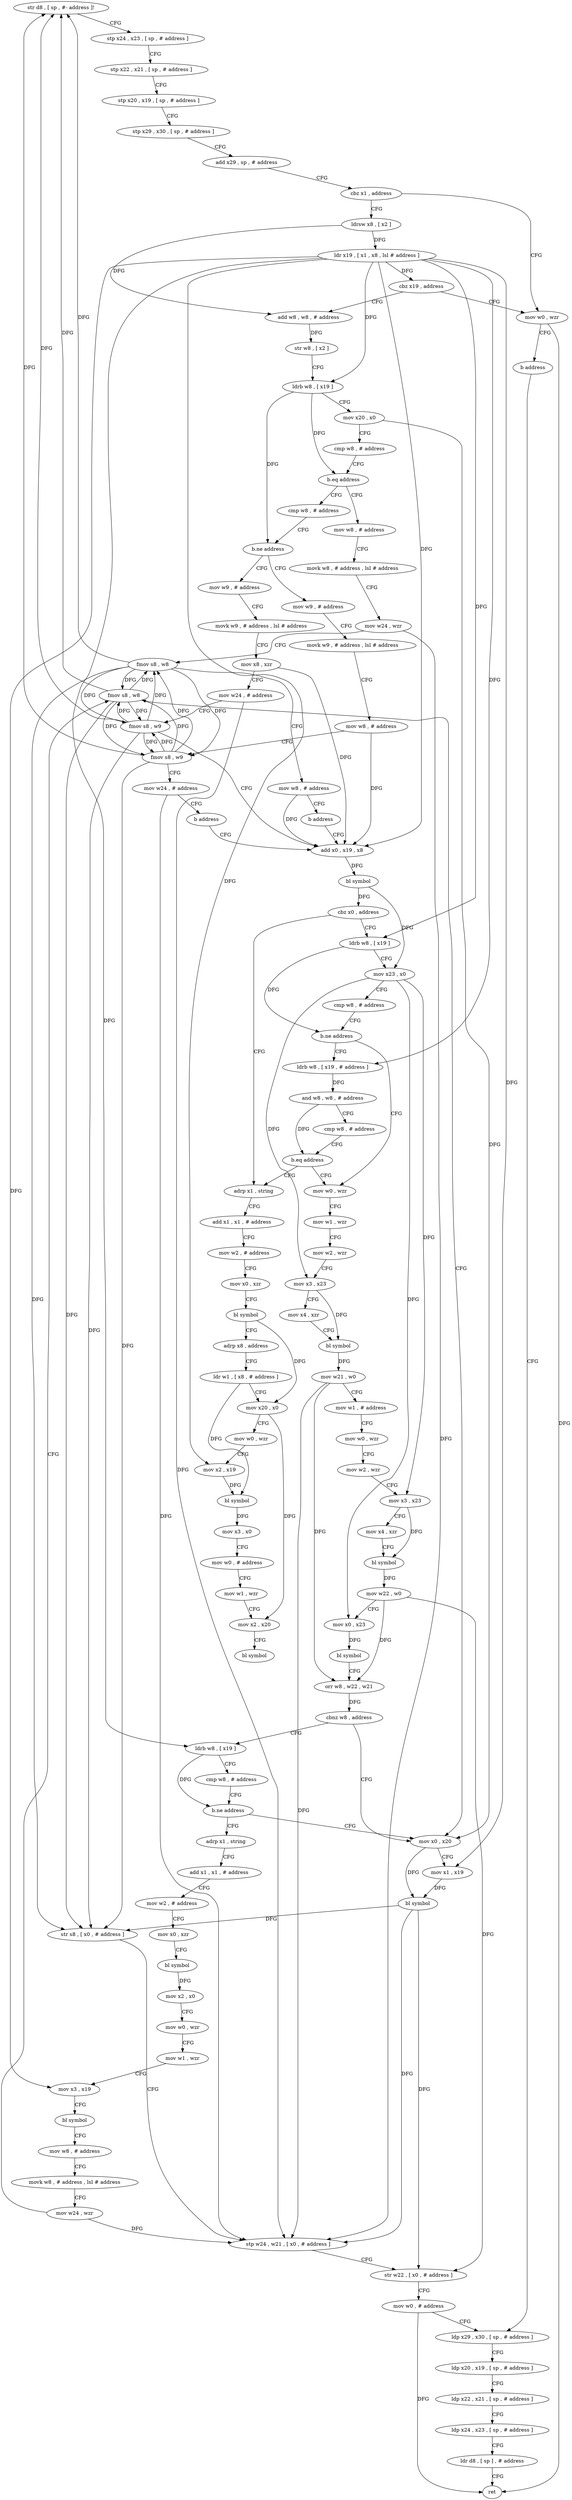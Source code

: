 digraph "func" {
"4251076" [label = "str d8 , [ sp , #- address ]!" ]
"4251080" [label = "stp x24 , x23 , [ sp , # address ]" ]
"4251084" [label = "stp x22 , x21 , [ sp , # address ]" ]
"4251088" [label = "stp x20 , x19 , [ sp , # address ]" ]
"4251092" [label = "stp x29 , x30 , [ sp , # address ]" ]
"4251096" [label = "add x29 , sp , # address" ]
"4251100" [label = "cbz x1 , address" ]
"4251172" [label = "mov w0 , wzr" ]
"4251104" [label = "ldrsw x8 , [ x2 ]" ]
"4251176" [label = "b address" ]
"4251436" [label = "ldp x29 , x30 , [ sp , # address ]" ]
"4251108" [label = "ldr x19 , [ x1 , x8 , lsl # address ]" ]
"4251112" [label = "cbz x19 , address" ]
"4251116" [label = "add w8 , w8 , # address" ]
"4251440" [label = "ldp x20 , x19 , [ sp , # address ]" ]
"4251444" [label = "ldp x22 , x21 , [ sp , # address ]" ]
"4251448" [label = "ldp x24 , x23 , [ sp , # address ]" ]
"4251452" [label = "ldr d8 , [ sp ] , # address" ]
"4251456" [label = "ret" ]
"4251120" [label = "str w8 , [ x2 ]" ]
"4251124" [label = "ldrb w8 , [ x19 ]" ]
"4251128" [label = "mov x20 , x0" ]
"4251132" [label = "cmp w8 , # address" ]
"4251136" [label = "b.eq address" ]
"4251180" [label = "mov w8 , # address" ]
"4251140" [label = "cmp w8 , # address" ]
"4251184" [label = "movk w8 , # address , lsl # address" ]
"4251188" [label = "mov w24 , wzr" ]
"4251192" [label = "fmov s8 , w8" ]
"4251196" [label = "mov w8 , # address" ]
"4251200" [label = "b address" ]
"4251224" [label = "add x0 , x19 , x8" ]
"4251144" [label = "b.ne address" ]
"4251204" [label = "mov w9 , # address" ]
"4251148" [label = "mov w9 , # address" ]
"4251228" [label = "bl symbol" ]
"4251232" [label = "cbz x0 , address" ]
"4251460" [label = "adrp x1 , string" ]
"4251236" [label = "ldrb w8 , [ x19 ]" ]
"4251208" [label = "movk w9 , # address , lsl # address" ]
"4251212" [label = "mov x8 , xzr" ]
"4251216" [label = "mov w24 , # address" ]
"4251220" [label = "fmov s8 , w9" ]
"4251152" [label = "movk w9 , # address , lsl # address" ]
"4251156" [label = "mov w8 , # address" ]
"4251160" [label = "fmov s8 , w9" ]
"4251164" [label = "mov w24 , # address" ]
"4251168" [label = "b address" ]
"4251464" [label = "add x1 , x1 , # address" ]
"4251468" [label = "mov w2 , # address" ]
"4251472" [label = "mov x0 , xzr" ]
"4251476" [label = "bl symbol" ]
"4251480" [label = "adrp x8 , address" ]
"4251484" [label = "ldr w1 , [ x8 , # address ]" ]
"4251488" [label = "mov x20 , x0" ]
"4251492" [label = "mov w0 , wzr" ]
"4251496" [label = "mov x2 , x19" ]
"4251500" [label = "bl symbol" ]
"4251504" [label = "mov x3 , x0" ]
"4251508" [label = "mov w0 , # address" ]
"4251512" [label = "mov w1 , wzr" ]
"4251516" [label = "mov x2 , x20" ]
"4251520" [label = "bl symbol" ]
"4251240" [label = "mov x23 , x0" ]
"4251244" [label = "cmp w8 , # address" ]
"4251248" [label = "b.ne address" ]
"4251268" [label = "mov w0 , wzr" ]
"4251252" [label = "ldrb w8 , [ x19 , # address ]" ]
"4251272" [label = "mov w1 , wzr" ]
"4251276" [label = "mov w2 , wzr" ]
"4251280" [label = "mov x3 , x23" ]
"4251284" [label = "mov x4 , xzr" ]
"4251288" [label = "bl symbol" ]
"4251292" [label = "mov w21 , w0" ]
"4251296" [label = "mov w1 , # address" ]
"4251300" [label = "mov w0 , wzr" ]
"4251304" [label = "mov w2 , wzr" ]
"4251308" [label = "mov x3 , x23" ]
"4251312" [label = "mov x4 , xzr" ]
"4251316" [label = "bl symbol" ]
"4251320" [label = "mov w22 , w0" ]
"4251324" [label = "mov x0 , x23" ]
"4251328" [label = "bl symbol" ]
"4251332" [label = "orr w8 , w22 , w21" ]
"4251336" [label = "cbnz w8 , address" ]
"4251408" [label = "mov x0 , x20" ]
"4251340" [label = "ldrb w8 , [ x19 ]" ]
"4251256" [label = "and w8 , w8 , # address" ]
"4251260" [label = "cmp w8 , # address" ]
"4251264" [label = "b.eq address" ]
"4251412" [label = "mov x1 , x19" ]
"4251416" [label = "bl symbol" ]
"4251420" [label = "str s8 , [ x0 , # address ]" ]
"4251424" [label = "stp w24 , w21 , [ x0 , # address ]" ]
"4251428" [label = "str w22 , [ x0 , # address ]" ]
"4251432" [label = "mov w0 , # address" ]
"4251344" [label = "cmp w8 , # address" ]
"4251348" [label = "b.ne address" ]
"4251352" [label = "adrp x1 , string" ]
"4251356" [label = "add x1 , x1 , # address" ]
"4251360" [label = "mov w2 , # address" ]
"4251364" [label = "mov x0 , xzr" ]
"4251368" [label = "bl symbol" ]
"4251372" [label = "mov x2 , x0" ]
"4251376" [label = "mov w0 , wzr" ]
"4251380" [label = "mov w1 , wzr" ]
"4251384" [label = "mov x3 , x19" ]
"4251388" [label = "bl symbol" ]
"4251392" [label = "mov w8 , # address" ]
"4251396" [label = "movk w8 , # address , lsl # address" ]
"4251400" [label = "mov w24 , wzr" ]
"4251404" [label = "fmov s8 , w8" ]
"4251076" -> "4251080" [ label = "CFG" ]
"4251080" -> "4251084" [ label = "CFG" ]
"4251084" -> "4251088" [ label = "CFG" ]
"4251088" -> "4251092" [ label = "CFG" ]
"4251092" -> "4251096" [ label = "CFG" ]
"4251096" -> "4251100" [ label = "CFG" ]
"4251100" -> "4251172" [ label = "CFG" ]
"4251100" -> "4251104" [ label = "CFG" ]
"4251172" -> "4251176" [ label = "CFG" ]
"4251172" -> "4251456" [ label = "DFG" ]
"4251104" -> "4251108" [ label = "DFG" ]
"4251104" -> "4251116" [ label = "DFG" ]
"4251176" -> "4251436" [ label = "CFG" ]
"4251436" -> "4251440" [ label = "CFG" ]
"4251108" -> "4251112" [ label = "DFG" ]
"4251108" -> "4251124" [ label = "DFG" ]
"4251108" -> "4251224" [ label = "DFG" ]
"4251108" -> "4251496" [ label = "DFG" ]
"4251108" -> "4251236" [ label = "DFG" ]
"4251108" -> "4251252" [ label = "DFG" ]
"4251108" -> "4251412" [ label = "DFG" ]
"4251108" -> "4251340" [ label = "DFG" ]
"4251108" -> "4251384" [ label = "DFG" ]
"4251112" -> "4251172" [ label = "CFG" ]
"4251112" -> "4251116" [ label = "CFG" ]
"4251116" -> "4251120" [ label = "DFG" ]
"4251440" -> "4251444" [ label = "CFG" ]
"4251444" -> "4251448" [ label = "CFG" ]
"4251448" -> "4251452" [ label = "CFG" ]
"4251452" -> "4251456" [ label = "CFG" ]
"4251120" -> "4251124" [ label = "CFG" ]
"4251124" -> "4251128" [ label = "CFG" ]
"4251124" -> "4251136" [ label = "DFG" ]
"4251124" -> "4251144" [ label = "DFG" ]
"4251128" -> "4251132" [ label = "CFG" ]
"4251128" -> "4251408" [ label = "DFG" ]
"4251132" -> "4251136" [ label = "CFG" ]
"4251136" -> "4251180" [ label = "CFG" ]
"4251136" -> "4251140" [ label = "CFG" ]
"4251180" -> "4251184" [ label = "CFG" ]
"4251140" -> "4251144" [ label = "CFG" ]
"4251184" -> "4251188" [ label = "CFG" ]
"4251188" -> "4251192" [ label = "CFG" ]
"4251188" -> "4251424" [ label = "DFG" ]
"4251192" -> "4251196" [ label = "CFG" ]
"4251192" -> "4251076" [ label = "DFG" ]
"4251192" -> "4251220" [ label = "DFG" ]
"4251192" -> "4251160" [ label = "DFG" ]
"4251192" -> "4251420" [ label = "DFG" ]
"4251192" -> "4251404" [ label = "DFG" ]
"4251196" -> "4251200" [ label = "CFG" ]
"4251196" -> "4251224" [ label = "DFG" ]
"4251200" -> "4251224" [ label = "CFG" ]
"4251224" -> "4251228" [ label = "DFG" ]
"4251144" -> "4251204" [ label = "CFG" ]
"4251144" -> "4251148" [ label = "CFG" ]
"4251204" -> "4251208" [ label = "CFG" ]
"4251148" -> "4251152" [ label = "CFG" ]
"4251228" -> "4251232" [ label = "DFG" ]
"4251228" -> "4251240" [ label = "DFG" ]
"4251232" -> "4251460" [ label = "CFG" ]
"4251232" -> "4251236" [ label = "CFG" ]
"4251460" -> "4251464" [ label = "CFG" ]
"4251236" -> "4251240" [ label = "CFG" ]
"4251236" -> "4251248" [ label = "DFG" ]
"4251208" -> "4251212" [ label = "CFG" ]
"4251212" -> "4251216" [ label = "CFG" ]
"4251212" -> "4251224" [ label = "DFG" ]
"4251216" -> "4251220" [ label = "CFG" ]
"4251216" -> "4251424" [ label = "DFG" ]
"4251220" -> "4251224" [ label = "CFG" ]
"4251220" -> "4251076" [ label = "DFG" ]
"4251220" -> "4251192" [ label = "DFG" ]
"4251220" -> "4251160" [ label = "DFG" ]
"4251220" -> "4251420" [ label = "DFG" ]
"4251220" -> "4251404" [ label = "DFG" ]
"4251152" -> "4251156" [ label = "CFG" ]
"4251156" -> "4251160" [ label = "CFG" ]
"4251156" -> "4251224" [ label = "DFG" ]
"4251160" -> "4251164" [ label = "CFG" ]
"4251160" -> "4251076" [ label = "DFG" ]
"4251160" -> "4251192" [ label = "DFG" ]
"4251160" -> "4251220" [ label = "DFG" ]
"4251160" -> "4251420" [ label = "DFG" ]
"4251160" -> "4251404" [ label = "DFG" ]
"4251164" -> "4251168" [ label = "CFG" ]
"4251164" -> "4251424" [ label = "DFG" ]
"4251168" -> "4251224" [ label = "CFG" ]
"4251464" -> "4251468" [ label = "CFG" ]
"4251468" -> "4251472" [ label = "CFG" ]
"4251472" -> "4251476" [ label = "CFG" ]
"4251476" -> "4251480" [ label = "CFG" ]
"4251476" -> "4251488" [ label = "DFG" ]
"4251480" -> "4251484" [ label = "CFG" ]
"4251484" -> "4251488" [ label = "CFG" ]
"4251484" -> "4251500" [ label = "DFG" ]
"4251488" -> "4251492" [ label = "CFG" ]
"4251488" -> "4251516" [ label = "DFG" ]
"4251492" -> "4251496" [ label = "CFG" ]
"4251496" -> "4251500" [ label = "DFG" ]
"4251500" -> "4251504" [ label = "DFG" ]
"4251504" -> "4251508" [ label = "CFG" ]
"4251508" -> "4251512" [ label = "CFG" ]
"4251512" -> "4251516" [ label = "CFG" ]
"4251516" -> "4251520" [ label = "CFG" ]
"4251240" -> "4251244" [ label = "CFG" ]
"4251240" -> "4251280" [ label = "DFG" ]
"4251240" -> "4251308" [ label = "DFG" ]
"4251240" -> "4251324" [ label = "DFG" ]
"4251244" -> "4251248" [ label = "CFG" ]
"4251248" -> "4251268" [ label = "CFG" ]
"4251248" -> "4251252" [ label = "CFG" ]
"4251268" -> "4251272" [ label = "CFG" ]
"4251252" -> "4251256" [ label = "DFG" ]
"4251272" -> "4251276" [ label = "CFG" ]
"4251276" -> "4251280" [ label = "CFG" ]
"4251280" -> "4251284" [ label = "CFG" ]
"4251280" -> "4251288" [ label = "DFG" ]
"4251284" -> "4251288" [ label = "CFG" ]
"4251288" -> "4251292" [ label = "DFG" ]
"4251292" -> "4251296" [ label = "CFG" ]
"4251292" -> "4251332" [ label = "DFG" ]
"4251292" -> "4251424" [ label = "DFG" ]
"4251296" -> "4251300" [ label = "CFG" ]
"4251300" -> "4251304" [ label = "CFG" ]
"4251304" -> "4251308" [ label = "CFG" ]
"4251308" -> "4251312" [ label = "CFG" ]
"4251308" -> "4251316" [ label = "DFG" ]
"4251312" -> "4251316" [ label = "CFG" ]
"4251316" -> "4251320" [ label = "DFG" ]
"4251320" -> "4251324" [ label = "CFG" ]
"4251320" -> "4251332" [ label = "DFG" ]
"4251320" -> "4251428" [ label = "DFG" ]
"4251324" -> "4251328" [ label = "DFG" ]
"4251328" -> "4251332" [ label = "CFG" ]
"4251332" -> "4251336" [ label = "DFG" ]
"4251336" -> "4251408" [ label = "CFG" ]
"4251336" -> "4251340" [ label = "CFG" ]
"4251408" -> "4251412" [ label = "CFG" ]
"4251408" -> "4251416" [ label = "DFG" ]
"4251340" -> "4251344" [ label = "CFG" ]
"4251340" -> "4251348" [ label = "DFG" ]
"4251256" -> "4251260" [ label = "CFG" ]
"4251256" -> "4251264" [ label = "DFG" ]
"4251260" -> "4251264" [ label = "CFG" ]
"4251264" -> "4251460" [ label = "CFG" ]
"4251264" -> "4251268" [ label = "CFG" ]
"4251412" -> "4251416" [ label = "DFG" ]
"4251416" -> "4251420" [ label = "DFG" ]
"4251416" -> "4251424" [ label = "DFG" ]
"4251416" -> "4251428" [ label = "DFG" ]
"4251420" -> "4251424" [ label = "CFG" ]
"4251424" -> "4251428" [ label = "CFG" ]
"4251428" -> "4251432" [ label = "CFG" ]
"4251432" -> "4251436" [ label = "CFG" ]
"4251432" -> "4251456" [ label = "DFG" ]
"4251344" -> "4251348" [ label = "CFG" ]
"4251348" -> "4251408" [ label = "CFG" ]
"4251348" -> "4251352" [ label = "CFG" ]
"4251352" -> "4251356" [ label = "CFG" ]
"4251356" -> "4251360" [ label = "CFG" ]
"4251360" -> "4251364" [ label = "CFG" ]
"4251364" -> "4251368" [ label = "CFG" ]
"4251368" -> "4251372" [ label = "DFG" ]
"4251372" -> "4251376" [ label = "CFG" ]
"4251376" -> "4251380" [ label = "CFG" ]
"4251380" -> "4251384" [ label = "CFG" ]
"4251384" -> "4251388" [ label = "CFG" ]
"4251388" -> "4251392" [ label = "CFG" ]
"4251392" -> "4251396" [ label = "CFG" ]
"4251396" -> "4251400" [ label = "CFG" ]
"4251400" -> "4251404" [ label = "CFG" ]
"4251400" -> "4251424" [ label = "DFG" ]
"4251404" -> "4251408" [ label = "CFG" ]
"4251404" -> "4251076" [ label = "DFG" ]
"4251404" -> "4251192" [ label = "DFG" ]
"4251404" -> "4251220" [ label = "DFG" ]
"4251404" -> "4251160" [ label = "DFG" ]
"4251404" -> "4251420" [ label = "DFG" ]
}

